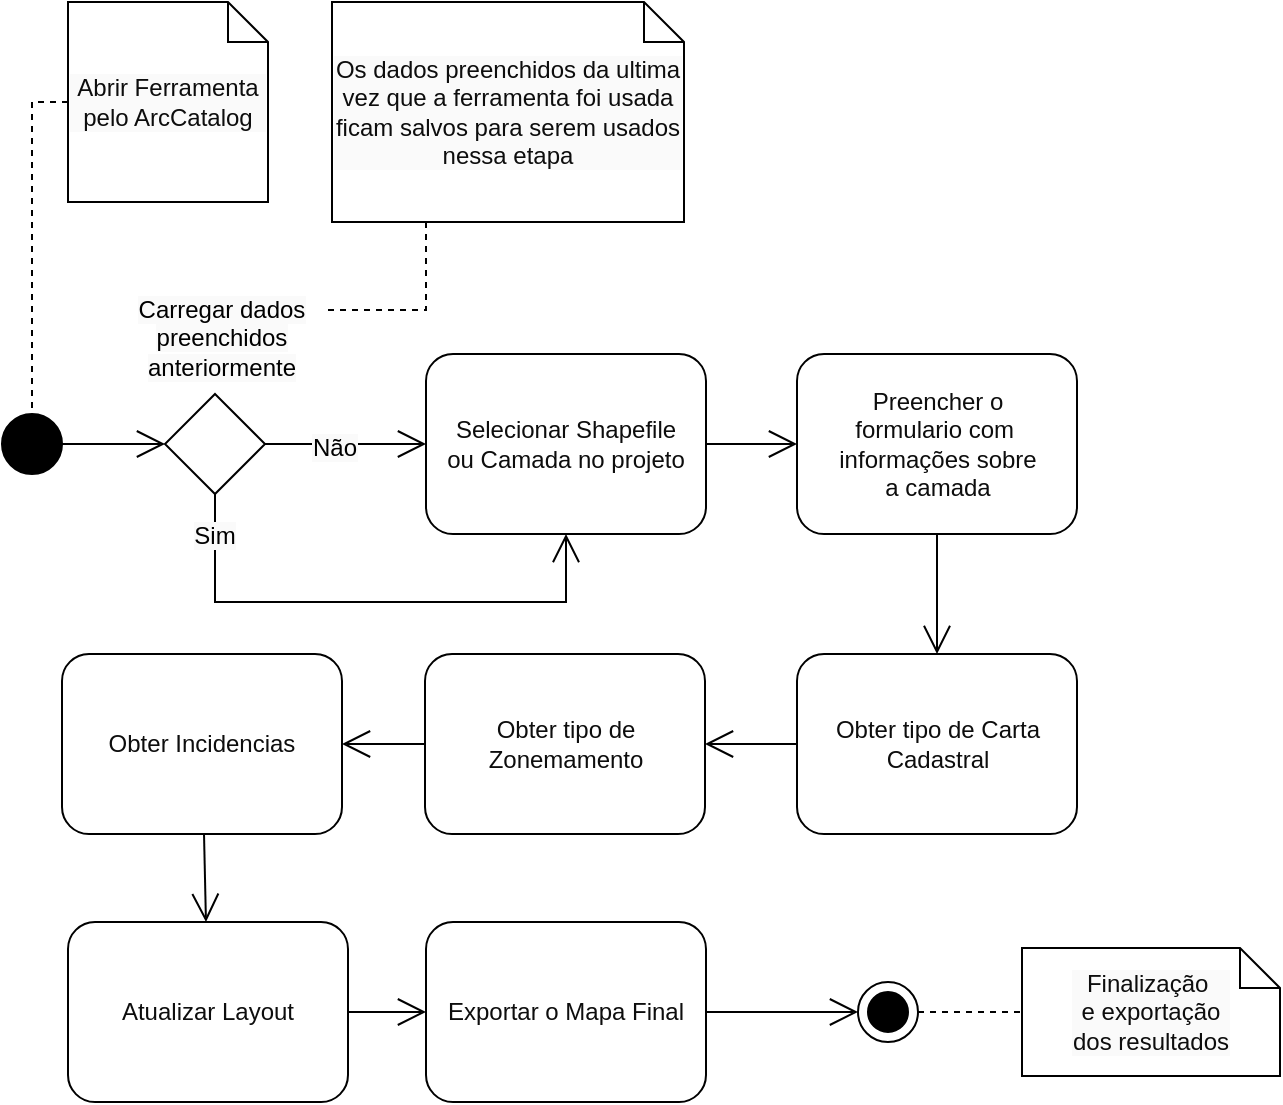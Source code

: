 <mxfile>
    <diagram id="Do1jSl-u9NS2pS89Hlnr" name="Page-1">
        <mxGraphModel dx="1434" dy="784" grid="0" gridSize="10" guides="1" tooltips="1" connect="1" arrows="1" fold="1" page="1" pageScale="1" pageWidth="827" pageHeight="1169" background="#ffffff" math="0" shadow="0">
            <root>
                <mxCell id="0"/>
                <mxCell id="1" parent="0"/>
                <mxCell id="8" style="edgeStyle=none;html=1;entryX=0.5;entryY=0;entryDx=0;entryDy=0;" parent="1" target="3" edge="1">
                    <mxGeometry relative="1" as="geometry">
                        <mxPoint x="305" y="200.0" as="sourcePoint"/>
                    </mxGeometry>
                </mxCell>
                <mxCell id="80" value="" style="edgeStyle=orthogonalEdgeStyle;rounded=0;html=1;strokeColor=#000000;strokeWidth=1;fontColor=#0D0D0D;startArrow=none;startFill=0;endArrow=open;endFill=0;endSize=12;elbow=vertical;" edge="1" parent="1" source="11" target="68">
                    <mxGeometry relative="1" as="geometry"/>
                </mxCell>
                <mxCell id="11" value="Preencher o&lt;br&gt;formulario com&amp;nbsp;&lt;br&gt;informações sobre&lt;br&gt;a camada" style="rounded=1;whiteSpace=wrap;html=1;strokeColor=#000000;fillColor=none;fontColor=#0D0D0D;" parent="1" vertex="1">
                    <mxGeometry x="487.5" y="432" width="140" height="90" as="geometry"/>
                </mxCell>
                <mxCell id="14" value="Exportar o Mapa Final" style="rounded=1;whiteSpace=wrap;html=1;strokeColor=#000000;fillColor=none;fontColor=#0D0D0D;" parent="1" vertex="1">
                    <mxGeometry x="302" y="716" width="140" height="90" as="geometry"/>
                </mxCell>
                <mxCell id="18" style="edgeStyle=none;html=1;entryX=0;entryY=0.5;entryDx=0;entryDy=0;endArrow=open;endFill=0;endSize=12;strokeWidth=1;strokeColor=#000000;" edge="1" parent="1" source="16" target="17">
                    <mxGeometry relative="1" as="geometry"/>
                </mxCell>
                <mxCell id="16" value="" style="verticalLabelPosition=bottom;verticalAlign=top;html=1;shape=mxgraph.flowchart.on-page_reference;fillStyle=solid;strokeColor=#000000;fillColor=#000000;shadow=0;" vertex="1" parent="1">
                    <mxGeometry x="90" y="462" width="30" height="30" as="geometry"/>
                </mxCell>
                <mxCell id="86" style="edgeStyle=orthogonalEdgeStyle;rounded=0;html=1;entryX=0;entryY=0.5;entryDx=0;entryDy=0;strokeColor=#000000;strokeWidth=1;fontColor=#0D0D0D;startArrow=none;startFill=0;endArrow=open;endFill=0;endSize=12;elbow=vertical;" edge="1" parent="1" source="17" target="27">
                    <mxGeometry relative="1" as="geometry"/>
                </mxCell>
                <mxCell id="87" style="edgeStyle=orthogonalEdgeStyle;rounded=0;html=1;strokeColor=#000000;strokeWidth=1;fontColor=#0D0D0D;startArrow=none;startFill=0;endArrow=open;endFill=0;endSize=12;elbow=vertical;" edge="1" parent="1" source="17" target="27">
                    <mxGeometry relative="1" as="geometry">
                        <Array as="points">
                            <mxPoint x="197" y="556"/>
                            <mxPoint x="372" y="556"/>
                        </Array>
                    </mxGeometry>
                </mxCell>
                <mxCell id="17" value="" style="rhombus;whiteSpace=wrap;html=1;fillStyle=solid;fillColor=none;strokeWidth=1;strokeColor=#000000;" vertex="1" parent="1">
                    <mxGeometry x="171.5" y="452" width="50" height="50" as="geometry"/>
                </mxCell>
                <mxCell id="19" value="&lt;span style=&quot;background-color: rgb(250, 250, 250);&quot;&gt;&lt;span style=&quot;font-family: Helvetica; font-size: 12px; font-style: normal; font-variant-ligatures: normal; font-variant-caps: normal; font-weight: 400; letter-spacing: normal; orphans: 2; text-indent: 0px; text-transform: none; widows: 2; word-spacing: 0px; -webkit-text-stroke-width: 0px; text-decoration-thickness: initial; text-decoration-style: initial; text-decoration-color: initial; float: none; display: inline !important;&quot;&gt;Carregar&amp;nbsp;&lt;/span&gt;&lt;span style=&quot;font-family: Helvetica; font-size: 12px; font-style: normal; font-variant-ligatures: normal; font-variant-caps: normal; font-weight: 400; letter-spacing: normal; orphans: 2; text-indent: 0px; text-transform: none; widows: 2; word-spacing: 0px; -webkit-text-stroke-width: 0px; text-decoration-thickness: initial; text-decoration-style: initial; text-decoration-color: initial; float: none; display: inline !important;&quot;&gt;dados preenchidos&lt;/span&gt;&lt;br style=&quot;border-color: rgb(0, 0, 0); font-family: Helvetica; font-size: 12px; font-style: normal; font-variant-ligatures: normal; font-variant-caps: normal; font-weight: 400; letter-spacing: normal; orphans: 2; text-indent: 0px; text-transform: none; widows: 2; word-spacing: 0px; -webkit-text-stroke-width: 0px; text-decoration-thickness: initial; text-decoration-style: initial; text-decoration-color: initial;&quot;&gt;&lt;span style=&quot;font-family: Helvetica; font-size: 12px; font-style: normal; font-variant-ligatures: normal; font-variant-caps: normal; font-weight: 400; letter-spacing: normal; orphans: 2; text-indent: 0px; text-transform: none; widows: 2; word-spacing: 0px; -webkit-text-stroke-width: 0px; text-decoration-thickness: initial; text-decoration-style: initial; text-decoration-color: initial; float: none; display: inline !important;&quot;&gt;anteriormente&lt;/span&gt;&lt;/span&gt;" style="text;whiteSpace=wrap;html=1;align=center;fontColor=#000000;" vertex="1" parent="1">
                    <mxGeometry x="150" y="396" width="100" height="80" as="geometry"/>
                </mxCell>
                <mxCell id="26" value="" style="edgeStyle=none;html=1;endArrow=open;endFill=0;endSize=12;strokeWidth=1;strokeColor=#000000;entryX=0;entryY=0.5;entryDx=0;entryDy=0;entryPerimeter=0;exitX=1;exitY=0.5;exitDx=0;exitDy=0;" edge="1" parent="1" source="14" target="23">
                    <mxGeometry relative="1" as="geometry">
                        <mxPoint x="774" y="967" as="sourcePoint"/>
                        <mxPoint x="482" y="633" as="targetPoint"/>
                    </mxGeometry>
                </mxCell>
                <mxCell id="76" style="edgeStyle=orthogonalEdgeStyle;rounded=0;html=1;strokeColor=#000000;strokeWidth=1;fontColor=#0D0D0D;startArrow=none;startFill=0;endArrow=open;endFill=0;endSize=12;" edge="1" parent="1" source="27" target="11">
                    <mxGeometry relative="1" as="geometry"/>
                </mxCell>
                <mxCell id="27" value="Selecionar Shapefile&lt;br&gt;ou Camada no projeto" style="rounded=1;whiteSpace=wrap;html=1;strokeColor=#000000;fillColor=none;fontColor=#0D0D0D;" vertex="1" parent="1">
                    <mxGeometry x="302" y="432" width="140" height="90" as="geometry"/>
                </mxCell>
                <mxCell id="77" value="" style="edgeStyle=orthogonalEdgeStyle;rounded=0;html=1;strokeColor=#000000;strokeWidth=1;fontColor=#0D0D0D;startArrow=none;startFill=0;endArrow=open;endFill=0;endSize=12;elbow=vertical;" edge="1" parent="1" source="30" target="14">
                    <mxGeometry relative="1" as="geometry"/>
                </mxCell>
                <mxCell id="30" value="Atualizar Layout" style="rounded=1;whiteSpace=wrap;html=1;strokeColor=#000000;fillColor=none;fontColor=#0D0D0D;" vertex="1" parent="1">
                    <mxGeometry x="123" y="716" width="140" height="90" as="geometry"/>
                </mxCell>
                <mxCell id="34" style="edgeStyle=orthogonalEdgeStyle;rounded=0;html=1;strokeColor=#000000;strokeWidth=1;fontColor=#0D0D0D;endArrow=none;endFill=0;endSize=12;dashed=1;" edge="1" parent="1" source="33" target="16">
                    <mxGeometry relative="1" as="geometry"/>
                </mxCell>
                <mxCell id="33" value="Abrir Ferramenta pelo ArcCatalog" style="shape=note;size=20;whiteSpace=wrap;html=1;labelBackgroundColor=#FAFAFA;fillStyle=solid;strokeColor=#000000;strokeWidth=1;fontColor=#0D0D0D;fillColor=none;" vertex="1" parent="1">
                    <mxGeometry x="123" y="256" width="100" height="100" as="geometry"/>
                </mxCell>
                <mxCell id="35" value="&lt;span style=&quot;background-color: rgb(250, 250, 250);&quot;&gt;Sim&lt;/span&gt;" style="text;whiteSpace=wrap;html=1;align=center;fontColor=#000000;" vertex="1" parent="1">
                    <mxGeometry x="179" y="509" width="35" height="24" as="geometry"/>
                </mxCell>
                <mxCell id="37" value="&lt;span style=&quot;background-color: rgb(250, 250, 250);&quot;&gt;Não&lt;/span&gt;" style="text;whiteSpace=wrap;html=1;align=center;fontColor=#000000;" vertex="1" parent="1">
                    <mxGeometry x="239" y="465" width="35" height="24" as="geometry"/>
                </mxCell>
                <mxCell id="39" value="" style="group" vertex="1" connectable="0" parent="1">
                    <mxGeometry x="516" y="741" width="30" height="30" as="geometry"/>
                </mxCell>
                <mxCell id="64" value="" style="group" vertex="1" connectable="0" parent="39">
                    <mxGeometry width="30" height="30" as="geometry"/>
                </mxCell>
                <mxCell id="23" value="" style="verticalLabelPosition=bottom;verticalAlign=top;html=1;shape=mxgraph.flowchart.on-page_reference;fillStyle=hatch;fillColor=none;strokeColor=#000000;" vertex="1" parent="64">
                    <mxGeometry x="2" y="5" width="30" height="30" as="geometry"/>
                </mxCell>
                <mxCell id="25" value="" style="verticalLabelPosition=bottom;verticalAlign=top;html=1;shape=mxgraph.flowchart.on-page_reference;fillStyle=solid;fillColor=#000000;" vertex="1" parent="64">
                    <mxGeometry x="7" y="10" width="20" height="20" as="geometry"/>
                </mxCell>
                <mxCell id="75" value="" style="edgeStyle=none;rounded=0;html=1;strokeColor=#000000;strokeWidth=1;fontColor=#0D0D0D;startArrow=none;startFill=0;endArrow=open;endFill=0;endSize=12;" edge="1" parent="1" source="40" target="30">
                    <mxGeometry relative="1" as="geometry"/>
                </mxCell>
                <mxCell id="40" value="Obter Incidencias" style="rounded=1;whiteSpace=wrap;html=1;strokeColor=#000000;fillColor=none;fontColor=#0D0D0D;" vertex="1" parent="1">
                    <mxGeometry x="120" y="582" width="140" height="90" as="geometry"/>
                </mxCell>
                <mxCell id="61" value="Os dados preenchidos da ultima vez que a ferramenta foi usada ficam salvos para serem usados nessa etapa" style="shape=note;size=20;whiteSpace=wrap;html=1;labelBackgroundColor=#FAFAFA;fillStyle=solid;strokeColor=#000000;strokeWidth=1;fontColor=#0D0D0D;fillColor=none;align=center;" vertex="1" parent="1">
                    <mxGeometry x="255" y="256" width="176" height="110" as="geometry"/>
                </mxCell>
                <mxCell id="63" style="edgeStyle=orthogonalEdgeStyle;rounded=0;html=1;strokeColor=#000000;strokeWidth=1;fontColor=#0D0D0D;endArrow=none;endFill=0;endSize=12;dashed=1;" edge="1" parent="1" source="61" target="19">
                    <mxGeometry relative="1" as="geometry">
                        <mxPoint x="270" y="441" as="sourcePoint"/>
                        <mxPoint x="270" y="378" as="targetPoint"/>
                        <Array as="points">
                            <mxPoint x="302" y="410"/>
                        </Array>
                    </mxGeometry>
                </mxCell>
                <mxCell id="66" value="Finalização&amp;nbsp;&lt;br&gt;e exportação&lt;br&gt;dos resultados" style="shape=note;size=20;whiteSpace=wrap;html=1;labelBackgroundColor=#FAFAFA;fillStyle=solid;strokeColor=#000000;strokeWidth=1;fontColor=#0D0D0D;fillColor=none;" vertex="1" parent="1">
                    <mxGeometry x="600" y="729" width="129" height="64" as="geometry"/>
                </mxCell>
                <mxCell id="67" style="edgeStyle=orthogonalEdgeStyle;rounded=0;html=1;strokeColor=#000000;strokeWidth=1;fontColor=#0D0D0D;endArrow=none;endFill=0;endSize=12;dashed=1;exitX=1;exitY=0.5;exitDx=0;exitDy=0;exitPerimeter=0;" edge="1" parent="1" source="23" target="66">
                    <mxGeometry relative="1" as="geometry">
                        <mxPoint x="324" y="887" as="sourcePoint"/>
                        <mxPoint x="519.424" y="887" as="targetPoint"/>
                    </mxGeometry>
                </mxCell>
                <mxCell id="81" value="" style="edgeStyle=orthogonalEdgeStyle;rounded=0;html=1;strokeColor=#000000;strokeWidth=1;fontColor=#0D0D0D;startArrow=none;startFill=0;endArrow=open;endFill=0;endSize=12;elbow=vertical;" edge="1" parent="1" source="68" target="31">
                    <mxGeometry relative="1" as="geometry"/>
                </mxCell>
                <mxCell id="68" value="Obter tipo de Carta Cadastral" style="rounded=1;whiteSpace=wrap;html=1;strokeColor=#000000;fillColor=none;fontColor=#0D0D0D;" vertex="1" parent="1">
                    <mxGeometry x="487.5" y="582" width="140" height="90" as="geometry"/>
                </mxCell>
                <mxCell id="74" value="" style="edgeStyle=none;rounded=0;html=1;strokeColor=#000000;strokeWidth=1;fontColor=#0D0D0D;startArrow=none;startFill=0;endArrow=open;endFill=0;endSize=12;" edge="1" parent="1" source="31" target="40">
                    <mxGeometry relative="1" as="geometry"/>
                </mxCell>
                <mxCell id="31" value="Obter tipo de Zonemamento" style="rounded=1;whiteSpace=wrap;html=1;strokeColor=#000000;fillColor=none;fontColor=#0D0D0D;" vertex="1" parent="1">
                    <mxGeometry x="301.5" y="582" width="140" height="90" as="geometry"/>
                </mxCell>
            </root>
        </mxGraphModel>
    </diagram>
</mxfile>